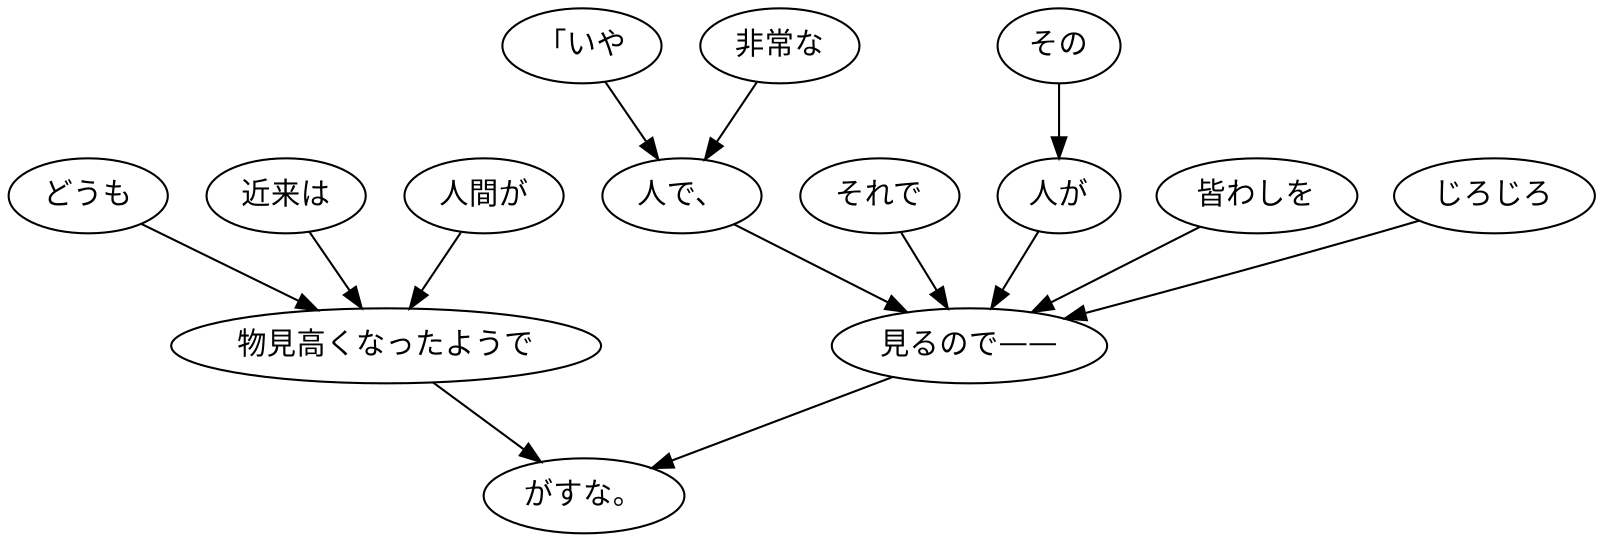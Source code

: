 digraph graph5934 {
	node0 [label="「いや"];
	node1 [label="非常な"];
	node2 [label="人で、"];
	node3 [label="それで"];
	node4 [label="その"];
	node5 [label="人が"];
	node6 [label="皆わしを"];
	node7 [label="じろじろ"];
	node8 [label="見るので——"];
	node9 [label="どうも"];
	node10 [label="近来は"];
	node11 [label="人間が"];
	node12 [label="物見高くなったようで"];
	node13 [label="がすな。"];
	node0 -> node2;
	node1 -> node2;
	node2 -> node8;
	node3 -> node8;
	node4 -> node5;
	node5 -> node8;
	node6 -> node8;
	node7 -> node8;
	node8 -> node13;
	node9 -> node12;
	node10 -> node12;
	node11 -> node12;
	node12 -> node13;
}
